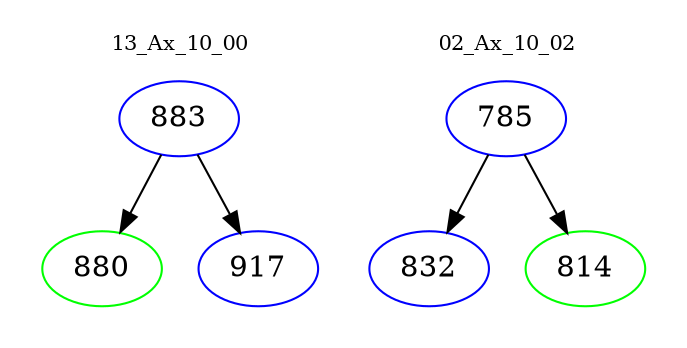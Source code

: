 digraph{
subgraph cluster_0 {
color = white
label = "13_Ax_10_00";
fontsize=10;
T0_883 [label="883", color="blue"]
T0_883 -> T0_880 [color="black"]
T0_880 [label="880", color="green"]
T0_883 -> T0_917 [color="black"]
T0_917 [label="917", color="blue"]
}
subgraph cluster_1 {
color = white
label = "02_Ax_10_02";
fontsize=10;
T1_785 [label="785", color="blue"]
T1_785 -> T1_832 [color="black"]
T1_832 [label="832", color="blue"]
T1_785 -> T1_814 [color="black"]
T1_814 [label="814", color="green"]
}
}
